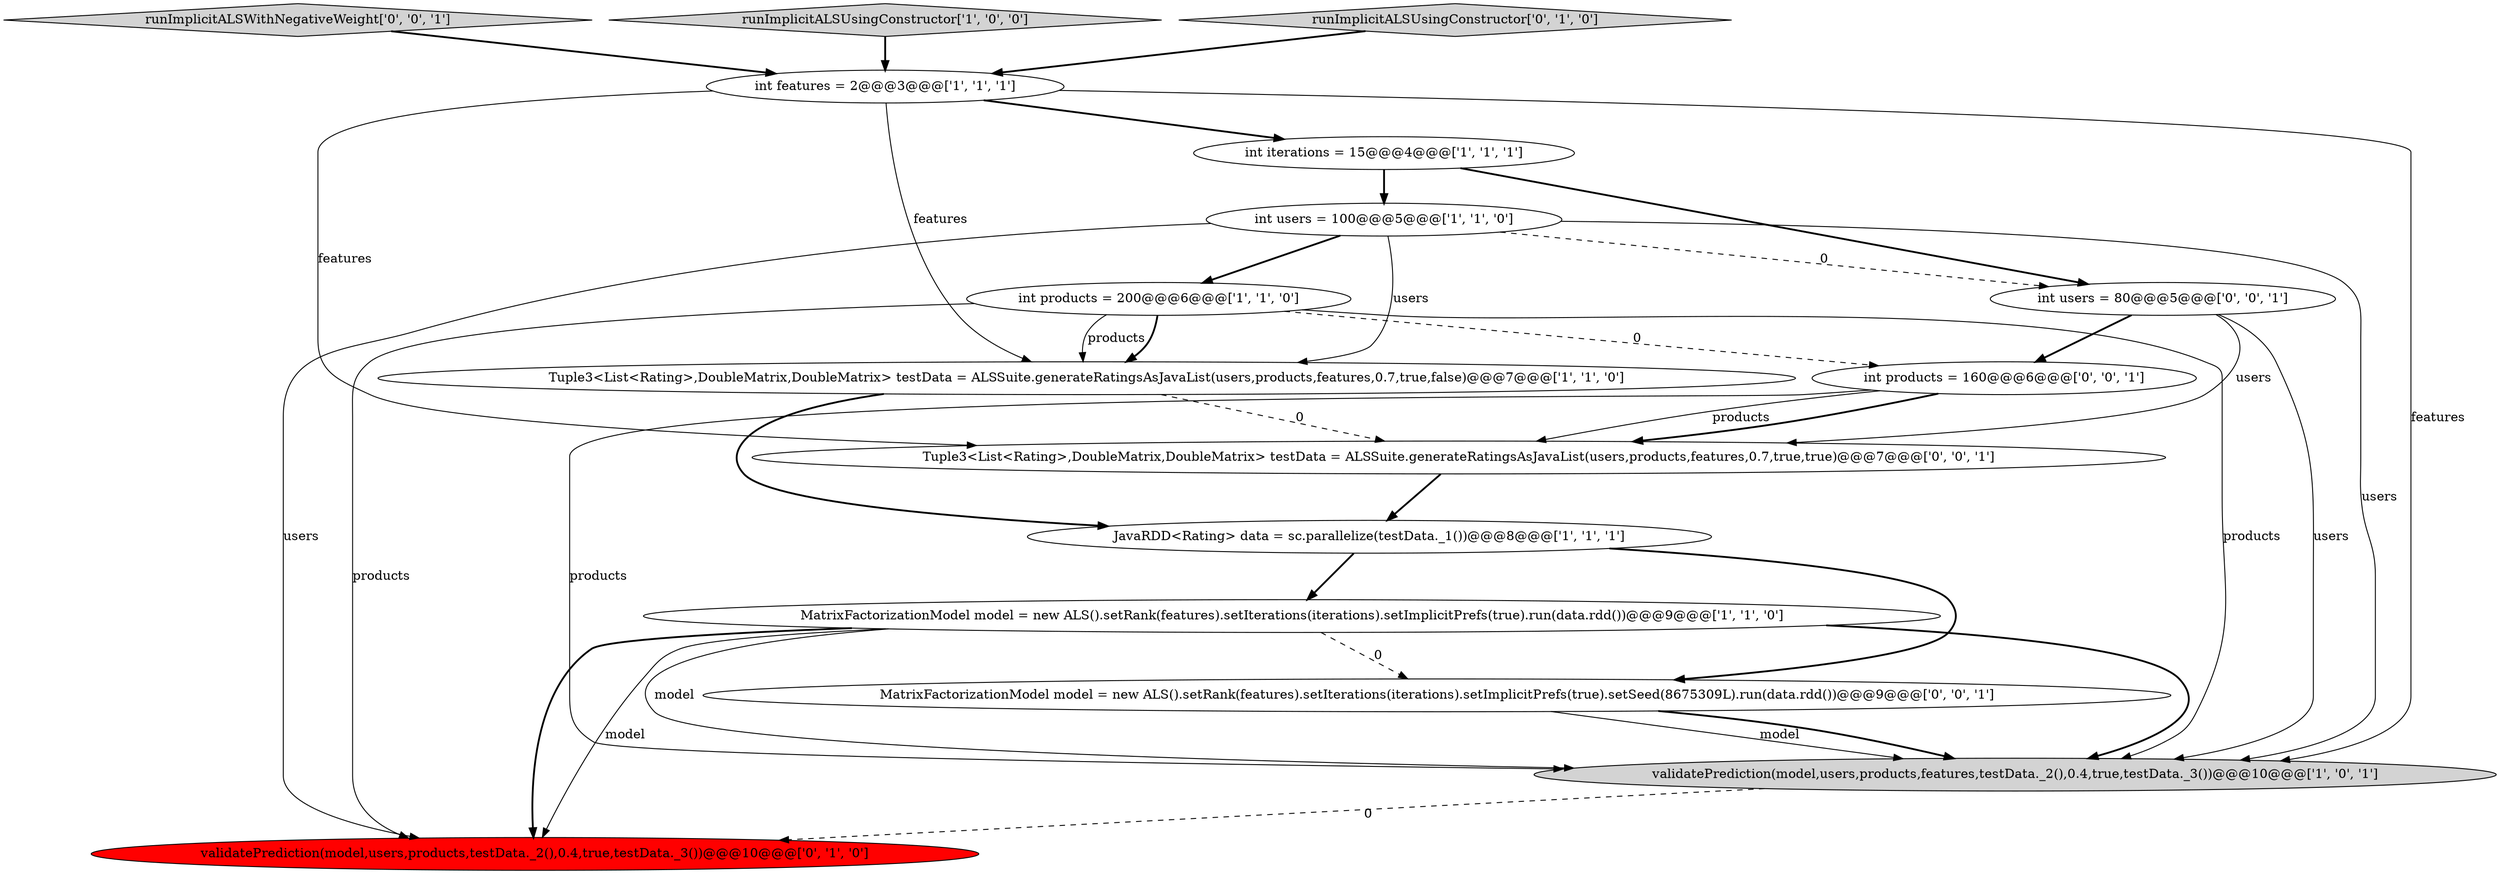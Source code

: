 digraph {
15 [style = filled, label = "MatrixFactorizationModel model = new ALS().setRank(features).setIterations(iterations).setImplicitPrefs(true).setSeed(8675309L).run(data.rdd())@@@9@@@['0', '0', '1']", fillcolor = white, shape = ellipse image = "AAA0AAABBB3BBB"];
7 [style = filled, label = "int features = 2@@@3@@@['1', '1', '1']", fillcolor = white, shape = ellipse image = "AAA0AAABBB1BBB"];
3 [style = filled, label = "Tuple3<List<Rating>,DoubleMatrix,DoubleMatrix> testData = ALSSuite.generateRatingsAsJavaList(users,products,features,0.7,true,false)@@@7@@@['1', '1', '0']", fillcolor = white, shape = ellipse image = "AAA0AAABBB1BBB"];
4 [style = filled, label = "MatrixFactorizationModel model = new ALS().setRank(features).setIterations(iterations).setImplicitPrefs(true).run(data.rdd())@@@9@@@['1', '1', '0']", fillcolor = white, shape = ellipse image = "AAA0AAABBB1BBB"];
12 [style = filled, label = "int users = 80@@@5@@@['0', '0', '1']", fillcolor = white, shape = ellipse image = "AAA0AAABBB3BBB"];
5 [style = filled, label = "validatePrediction(model,users,products,features,testData._2(),0.4,true,testData._3())@@@10@@@['1', '0', '1']", fillcolor = lightgray, shape = ellipse image = "AAA0AAABBB1BBB"];
13 [style = filled, label = "runImplicitALSWithNegativeWeight['0', '0', '1']", fillcolor = lightgray, shape = diamond image = "AAA0AAABBB3BBB"];
10 [style = filled, label = "validatePrediction(model,users,products,testData._2(),0.4,true,testData._3())@@@10@@@['0', '1', '0']", fillcolor = red, shape = ellipse image = "AAA1AAABBB2BBB"];
14 [style = filled, label = "int products = 160@@@6@@@['0', '0', '1']", fillcolor = white, shape = ellipse image = "AAA0AAABBB3BBB"];
8 [style = filled, label = "runImplicitALSUsingConstructor['1', '0', '0']", fillcolor = lightgray, shape = diamond image = "AAA0AAABBB1BBB"];
2 [style = filled, label = "int users = 100@@@5@@@['1', '1', '0']", fillcolor = white, shape = ellipse image = "AAA0AAABBB1BBB"];
11 [style = filled, label = "Tuple3<List<Rating>,DoubleMatrix,DoubleMatrix> testData = ALSSuite.generateRatingsAsJavaList(users,products,features,0.7,true,true)@@@7@@@['0', '0', '1']", fillcolor = white, shape = ellipse image = "AAA0AAABBB3BBB"];
1 [style = filled, label = "int products = 200@@@6@@@['1', '1', '0']", fillcolor = white, shape = ellipse image = "AAA0AAABBB1BBB"];
0 [style = filled, label = "JavaRDD<Rating> data = sc.parallelize(testData._1())@@@8@@@['1', '1', '1']", fillcolor = white, shape = ellipse image = "AAA0AAABBB1BBB"];
9 [style = filled, label = "runImplicitALSUsingConstructor['0', '1', '0']", fillcolor = lightgray, shape = diamond image = "AAA0AAABBB2BBB"];
6 [style = filled, label = "int iterations = 15@@@4@@@['1', '1', '1']", fillcolor = white, shape = ellipse image = "AAA0AAABBB1BBB"];
7->5 [style = solid, label="features"];
1->5 [style = solid, label="products"];
4->10 [style = bold, label=""];
7->11 [style = solid, label="features"];
1->3 [style = solid, label="products"];
1->14 [style = dashed, label="0"];
2->10 [style = solid, label="users"];
2->1 [style = bold, label=""];
1->3 [style = bold, label=""];
2->5 [style = solid, label="users"];
12->5 [style = solid, label="users"];
9->7 [style = bold, label=""];
14->5 [style = solid, label="products"];
15->5 [style = solid, label="model"];
0->15 [style = bold, label=""];
15->5 [style = bold, label=""];
8->7 [style = bold, label=""];
3->0 [style = bold, label=""];
12->11 [style = solid, label="users"];
6->2 [style = bold, label=""];
7->3 [style = solid, label="features"];
2->12 [style = dashed, label="0"];
11->0 [style = bold, label=""];
5->10 [style = dashed, label="0"];
0->4 [style = bold, label=""];
4->5 [style = solid, label="model"];
13->7 [style = bold, label=""];
4->15 [style = dashed, label="0"];
7->6 [style = bold, label=""];
12->14 [style = bold, label=""];
2->3 [style = solid, label="users"];
1->10 [style = solid, label="products"];
4->10 [style = solid, label="model"];
14->11 [style = solid, label="products"];
14->11 [style = bold, label=""];
4->5 [style = bold, label=""];
3->11 [style = dashed, label="0"];
6->12 [style = bold, label=""];
}
